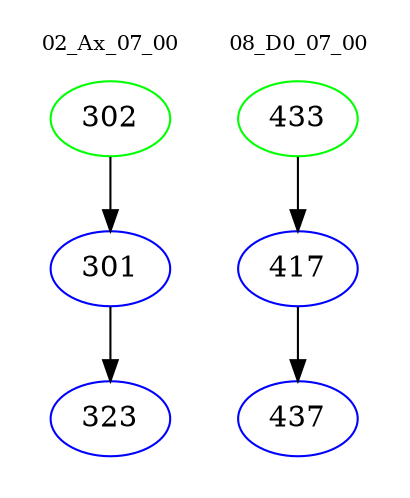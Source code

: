 digraph{
subgraph cluster_0 {
color = white
label = "02_Ax_07_00";
fontsize=10;
T0_302 [label="302", color="green"]
T0_302 -> T0_301 [color="black"]
T0_301 [label="301", color="blue"]
T0_301 -> T0_323 [color="black"]
T0_323 [label="323", color="blue"]
}
subgraph cluster_1 {
color = white
label = "08_D0_07_00";
fontsize=10;
T1_433 [label="433", color="green"]
T1_433 -> T1_417 [color="black"]
T1_417 [label="417", color="blue"]
T1_417 -> T1_437 [color="black"]
T1_437 [label="437", color="blue"]
}
}
